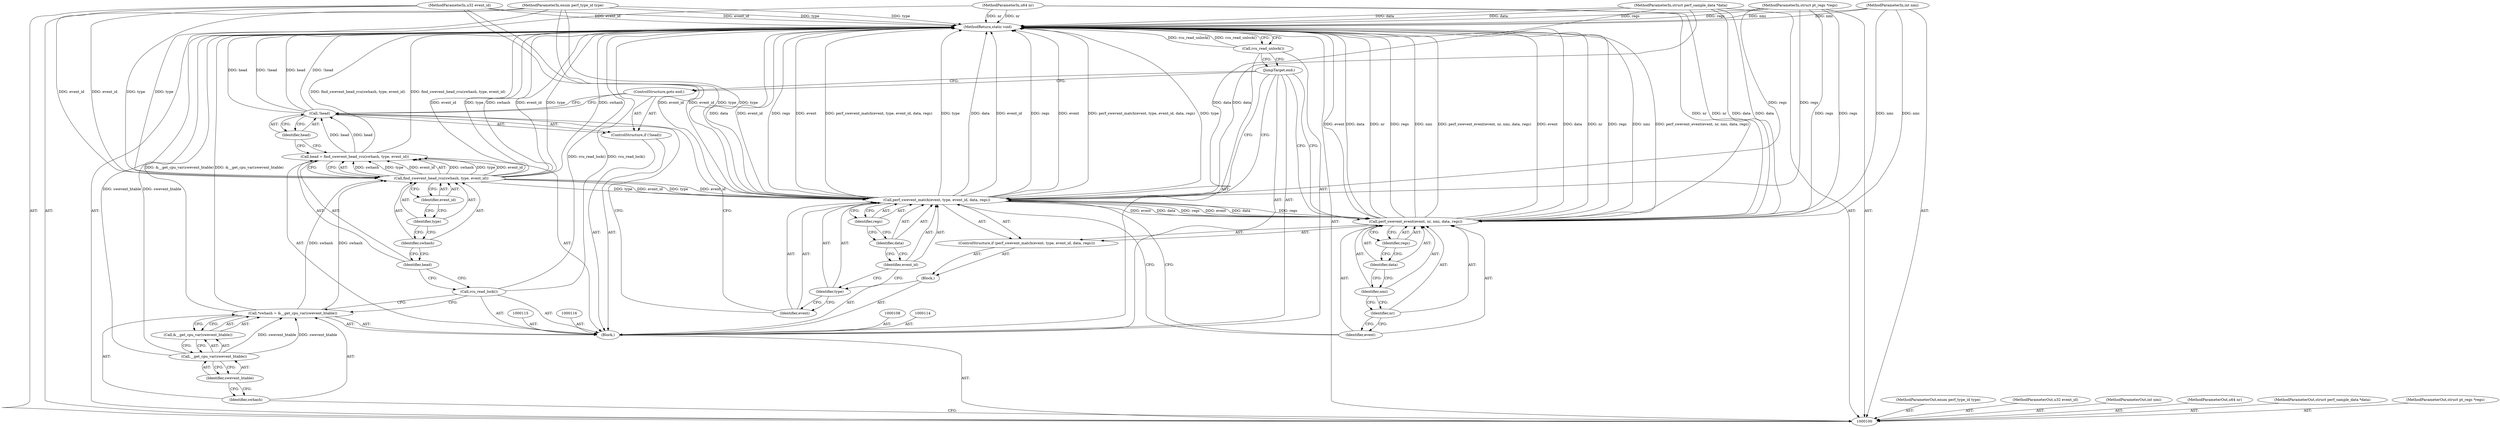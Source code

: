digraph "1_linux_a8b0ca17b80e92faab46ee7179ba9e99ccb61233_55" {
"1000144" [label="(MethodReturn,static void)"];
"1000101" [label="(MethodParameterIn,enum perf_type_id type)"];
"1000204" [label="(MethodParameterOut,enum perf_type_id type)"];
"1000102" [label="(MethodParameterIn,u32 event_id)"];
"1000205" [label="(MethodParameterOut,u32 event_id)"];
"1000117" [label="(Call,rcu_read_lock())"];
"1000118" [label="(Call,head = find_swevent_head_rcu(swhash, type, event_id))"];
"1000119" [label="(Identifier,head)"];
"1000121" [label="(Identifier,swhash)"];
"1000122" [label="(Identifier,type)"];
"1000123" [label="(Identifier,event_id)"];
"1000120" [label="(Call,find_swevent_head_rcu(swhash, type, event_id))"];
"1000124" [label="(ControlStructure,if (!head))"];
"1000125" [label="(Call,!head)"];
"1000126" [label="(Identifier,head)"];
"1000127" [label="(ControlStructure,goto end;)"];
"1000128" [label="(Block,)"];
"1000131" [label="(Identifier,event)"];
"1000129" [label="(ControlStructure,if (perf_swevent_match(event, type, event_id, data, regs)))"];
"1000132" [label="(Identifier,type)"];
"1000133" [label="(Identifier,event_id)"];
"1000134" [label="(Identifier,data)"];
"1000135" [label="(Identifier,regs)"];
"1000130" [label="(Call,perf_swevent_match(event, type, event_id, data, regs))"];
"1000137" [label="(Identifier,event)"];
"1000138" [label="(Identifier,nr)"];
"1000136" [label="(Call,perf_swevent_event(event, nr, nmi, data, regs))"];
"1000139" [label="(Identifier,nmi)"];
"1000140" [label="(Identifier,data)"];
"1000141" [label="(Identifier,regs)"];
"1000104" [label="(MethodParameterIn,int nmi)"];
"1000207" [label="(MethodParameterOut,int nmi)"];
"1000103" [label="(MethodParameterIn,u64 nr)"];
"1000206" [label="(MethodParameterOut,u64 nr)"];
"1000142" [label="(JumpTarget,end:)"];
"1000143" [label="(Call,rcu_read_unlock())"];
"1000105" [label="(MethodParameterIn,struct perf_sample_data *data)"];
"1000208" [label="(MethodParameterOut,struct perf_sample_data *data)"];
"1000106" [label="(MethodParameterIn,struct pt_regs *regs)"];
"1000209" [label="(MethodParameterOut,struct pt_regs *regs)"];
"1000107" [label="(Block,)"];
"1000109" [label="(Call,*swhash = &__get_cpu_var(swevent_htable))"];
"1000110" [label="(Identifier,swhash)"];
"1000111" [label="(Call,&__get_cpu_var(swevent_htable))"];
"1000112" [label="(Call,__get_cpu_var(swevent_htable))"];
"1000113" [label="(Identifier,swevent_htable)"];
"1000144" -> "1000100"  [label="AST: "];
"1000144" -> "1000143"  [label="CFG: "];
"1000117" -> "1000144"  [label="DDG: rcu_read_lock()"];
"1000125" -> "1000144"  [label="DDG: !head"];
"1000125" -> "1000144"  [label="DDG: head"];
"1000104" -> "1000144"  [label="DDG: nmi"];
"1000105" -> "1000144"  [label="DDG: data"];
"1000136" -> "1000144"  [label="DDG: data"];
"1000136" -> "1000144"  [label="DDG: nr"];
"1000136" -> "1000144"  [label="DDG: regs"];
"1000136" -> "1000144"  [label="DDG: nmi"];
"1000136" -> "1000144"  [label="DDG: perf_swevent_event(event, nr, nmi, data, regs)"];
"1000136" -> "1000144"  [label="DDG: event"];
"1000120" -> "1000144"  [label="DDG: swhash"];
"1000120" -> "1000144"  [label="DDG: event_id"];
"1000120" -> "1000144"  [label="DDG: type"];
"1000109" -> "1000144"  [label="DDG: &__get_cpu_var(swevent_htable)"];
"1000130" -> "1000144"  [label="DDG: event"];
"1000130" -> "1000144"  [label="DDG: perf_swevent_match(event, type, event_id, data, regs)"];
"1000130" -> "1000144"  [label="DDG: type"];
"1000130" -> "1000144"  [label="DDG: data"];
"1000130" -> "1000144"  [label="DDG: event_id"];
"1000130" -> "1000144"  [label="DDG: regs"];
"1000103" -> "1000144"  [label="DDG: nr"];
"1000102" -> "1000144"  [label="DDG: event_id"];
"1000112" -> "1000144"  [label="DDG: swevent_htable"];
"1000101" -> "1000144"  [label="DDG: type"];
"1000118" -> "1000144"  [label="DDG: find_swevent_head_rcu(swhash, type, event_id)"];
"1000143" -> "1000144"  [label="DDG: rcu_read_unlock()"];
"1000106" -> "1000144"  [label="DDG: regs"];
"1000101" -> "1000100"  [label="AST: "];
"1000101" -> "1000144"  [label="DDG: type"];
"1000101" -> "1000120"  [label="DDG: type"];
"1000101" -> "1000130"  [label="DDG: type"];
"1000204" -> "1000100"  [label="AST: "];
"1000102" -> "1000100"  [label="AST: "];
"1000102" -> "1000144"  [label="DDG: event_id"];
"1000102" -> "1000120"  [label="DDG: event_id"];
"1000102" -> "1000130"  [label="DDG: event_id"];
"1000205" -> "1000100"  [label="AST: "];
"1000117" -> "1000107"  [label="AST: "];
"1000117" -> "1000109"  [label="CFG: "];
"1000119" -> "1000117"  [label="CFG: "];
"1000117" -> "1000144"  [label="DDG: rcu_read_lock()"];
"1000118" -> "1000107"  [label="AST: "];
"1000118" -> "1000120"  [label="CFG: "];
"1000119" -> "1000118"  [label="AST: "];
"1000120" -> "1000118"  [label="AST: "];
"1000126" -> "1000118"  [label="CFG: "];
"1000118" -> "1000144"  [label="DDG: find_swevent_head_rcu(swhash, type, event_id)"];
"1000120" -> "1000118"  [label="DDG: swhash"];
"1000120" -> "1000118"  [label="DDG: type"];
"1000120" -> "1000118"  [label="DDG: event_id"];
"1000118" -> "1000125"  [label="DDG: head"];
"1000119" -> "1000118"  [label="AST: "];
"1000119" -> "1000117"  [label="CFG: "];
"1000121" -> "1000119"  [label="CFG: "];
"1000121" -> "1000120"  [label="AST: "];
"1000121" -> "1000119"  [label="CFG: "];
"1000122" -> "1000121"  [label="CFG: "];
"1000122" -> "1000120"  [label="AST: "];
"1000122" -> "1000121"  [label="CFG: "];
"1000123" -> "1000122"  [label="CFG: "];
"1000123" -> "1000120"  [label="AST: "];
"1000123" -> "1000122"  [label="CFG: "];
"1000120" -> "1000123"  [label="CFG: "];
"1000120" -> "1000118"  [label="AST: "];
"1000120" -> "1000123"  [label="CFG: "];
"1000121" -> "1000120"  [label="AST: "];
"1000122" -> "1000120"  [label="AST: "];
"1000123" -> "1000120"  [label="AST: "];
"1000118" -> "1000120"  [label="CFG: "];
"1000120" -> "1000144"  [label="DDG: swhash"];
"1000120" -> "1000144"  [label="DDG: event_id"];
"1000120" -> "1000144"  [label="DDG: type"];
"1000120" -> "1000118"  [label="DDG: swhash"];
"1000120" -> "1000118"  [label="DDG: type"];
"1000120" -> "1000118"  [label="DDG: event_id"];
"1000109" -> "1000120"  [label="DDG: swhash"];
"1000101" -> "1000120"  [label="DDG: type"];
"1000102" -> "1000120"  [label="DDG: event_id"];
"1000120" -> "1000130"  [label="DDG: type"];
"1000120" -> "1000130"  [label="DDG: event_id"];
"1000124" -> "1000107"  [label="AST: "];
"1000125" -> "1000124"  [label="AST: "];
"1000127" -> "1000124"  [label="AST: "];
"1000125" -> "1000124"  [label="AST: "];
"1000125" -> "1000126"  [label="CFG: "];
"1000126" -> "1000125"  [label="AST: "];
"1000127" -> "1000125"  [label="CFG: "];
"1000131" -> "1000125"  [label="CFG: "];
"1000125" -> "1000144"  [label="DDG: !head"];
"1000125" -> "1000144"  [label="DDG: head"];
"1000118" -> "1000125"  [label="DDG: head"];
"1000126" -> "1000125"  [label="AST: "];
"1000126" -> "1000118"  [label="CFG: "];
"1000125" -> "1000126"  [label="CFG: "];
"1000127" -> "1000124"  [label="AST: "];
"1000127" -> "1000125"  [label="CFG: "];
"1000142" -> "1000127"  [label="CFG: "];
"1000128" -> "1000107"  [label="AST: "];
"1000129" -> "1000128"  [label="AST: "];
"1000131" -> "1000130"  [label="AST: "];
"1000131" -> "1000125"  [label="CFG: "];
"1000132" -> "1000131"  [label="CFG: "];
"1000129" -> "1000128"  [label="AST: "];
"1000130" -> "1000129"  [label="AST: "];
"1000136" -> "1000129"  [label="AST: "];
"1000132" -> "1000130"  [label="AST: "];
"1000132" -> "1000131"  [label="CFG: "];
"1000133" -> "1000132"  [label="CFG: "];
"1000133" -> "1000130"  [label="AST: "];
"1000133" -> "1000132"  [label="CFG: "];
"1000134" -> "1000133"  [label="CFG: "];
"1000134" -> "1000130"  [label="AST: "];
"1000134" -> "1000133"  [label="CFG: "];
"1000135" -> "1000134"  [label="CFG: "];
"1000135" -> "1000130"  [label="AST: "];
"1000135" -> "1000134"  [label="CFG: "];
"1000130" -> "1000135"  [label="CFG: "];
"1000130" -> "1000129"  [label="AST: "];
"1000130" -> "1000135"  [label="CFG: "];
"1000131" -> "1000130"  [label="AST: "];
"1000132" -> "1000130"  [label="AST: "];
"1000133" -> "1000130"  [label="AST: "];
"1000134" -> "1000130"  [label="AST: "];
"1000135" -> "1000130"  [label="AST: "];
"1000137" -> "1000130"  [label="CFG: "];
"1000142" -> "1000130"  [label="CFG: "];
"1000130" -> "1000144"  [label="DDG: event"];
"1000130" -> "1000144"  [label="DDG: perf_swevent_match(event, type, event_id, data, regs)"];
"1000130" -> "1000144"  [label="DDG: type"];
"1000130" -> "1000144"  [label="DDG: data"];
"1000130" -> "1000144"  [label="DDG: event_id"];
"1000130" -> "1000144"  [label="DDG: regs"];
"1000120" -> "1000130"  [label="DDG: type"];
"1000120" -> "1000130"  [label="DDG: event_id"];
"1000101" -> "1000130"  [label="DDG: type"];
"1000102" -> "1000130"  [label="DDG: event_id"];
"1000105" -> "1000130"  [label="DDG: data"];
"1000106" -> "1000130"  [label="DDG: regs"];
"1000130" -> "1000136"  [label="DDG: event"];
"1000130" -> "1000136"  [label="DDG: data"];
"1000130" -> "1000136"  [label="DDG: regs"];
"1000137" -> "1000136"  [label="AST: "];
"1000137" -> "1000130"  [label="CFG: "];
"1000138" -> "1000137"  [label="CFG: "];
"1000138" -> "1000136"  [label="AST: "];
"1000138" -> "1000137"  [label="CFG: "];
"1000139" -> "1000138"  [label="CFG: "];
"1000136" -> "1000129"  [label="AST: "];
"1000136" -> "1000141"  [label="CFG: "];
"1000137" -> "1000136"  [label="AST: "];
"1000138" -> "1000136"  [label="AST: "];
"1000139" -> "1000136"  [label="AST: "];
"1000140" -> "1000136"  [label="AST: "];
"1000141" -> "1000136"  [label="AST: "];
"1000142" -> "1000136"  [label="CFG: "];
"1000136" -> "1000144"  [label="DDG: data"];
"1000136" -> "1000144"  [label="DDG: nr"];
"1000136" -> "1000144"  [label="DDG: regs"];
"1000136" -> "1000144"  [label="DDG: nmi"];
"1000136" -> "1000144"  [label="DDG: perf_swevent_event(event, nr, nmi, data, regs)"];
"1000136" -> "1000144"  [label="DDG: event"];
"1000130" -> "1000136"  [label="DDG: event"];
"1000130" -> "1000136"  [label="DDG: data"];
"1000130" -> "1000136"  [label="DDG: regs"];
"1000103" -> "1000136"  [label="DDG: nr"];
"1000104" -> "1000136"  [label="DDG: nmi"];
"1000105" -> "1000136"  [label="DDG: data"];
"1000106" -> "1000136"  [label="DDG: regs"];
"1000139" -> "1000136"  [label="AST: "];
"1000139" -> "1000138"  [label="CFG: "];
"1000140" -> "1000139"  [label="CFG: "];
"1000140" -> "1000136"  [label="AST: "];
"1000140" -> "1000139"  [label="CFG: "];
"1000141" -> "1000140"  [label="CFG: "];
"1000141" -> "1000136"  [label="AST: "];
"1000141" -> "1000140"  [label="CFG: "];
"1000136" -> "1000141"  [label="CFG: "];
"1000104" -> "1000100"  [label="AST: "];
"1000104" -> "1000144"  [label="DDG: nmi"];
"1000104" -> "1000136"  [label="DDG: nmi"];
"1000207" -> "1000100"  [label="AST: "];
"1000103" -> "1000100"  [label="AST: "];
"1000103" -> "1000144"  [label="DDG: nr"];
"1000103" -> "1000136"  [label="DDG: nr"];
"1000206" -> "1000100"  [label="AST: "];
"1000142" -> "1000107"  [label="AST: "];
"1000142" -> "1000136"  [label="CFG: "];
"1000142" -> "1000130"  [label="CFG: "];
"1000142" -> "1000127"  [label="CFG: "];
"1000143" -> "1000142"  [label="CFG: "];
"1000143" -> "1000107"  [label="AST: "];
"1000143" -> "1000142"  [label="CFG: "];
"1000144" -> "1000143"  [label="CFG: "];
"1000143" -> "1000144"  [label="DDG: rcu_read_unlock()"];
"1000105" -> "1000100"  [label="AST: "];
"1000105" -> "1000144"  [label="DDG: data"];
"1000105" -> "1000130"  [label="DDG: data"];
"1000105" -> "1000136"  [label="DDG: data"];
"1000208" -> "1000100"  [label="AST: "];
"1000106" -> "1000100"  [label="AST: "];
"1000106" -> "1000144"  [label="DDG: regs"];
"1000106" -> "1000130"  [label="DDG: regs"];
"1000106" -> "1000136"  [label="DDG: regs"];
"1000209" -> "1000100"  [label="AST: "];
"1000107" -> "1000100"  [label="AST: "];
"1000108" -> "1000107"  [label="AST: "];
"1000109" -> "1000107"  [label="AST: "];
"1000114" -> "1000107"  [label="AST: "];
"1000115" -> "1000107"  [label="AST: "];
"1000116" -> "1000107"  [label="AST: "];
"1000117" -> "1000107"  [label="AST: "];
"1000118" -> "1000107"  [label="AST: "];
"1000124" -> "1000107"  [label="AST: "];
"1000128" -> "1000107"  [label="AST: "];
"1000142" -> "1000107"  [label="AST: "];
"1000143" -> "1000107"  [label="AST: "];
"1000109" -> "1000107"  [label="AST: "];
"1000109" -> "1000111"  [label="CFG: "];
"1000110" -> "1000109"  [label="AST: "];
"1000111" -> "1000109"  [label="AST: "];
"1000117" -> "1000109"  [label="CFG: "];
"1000109" -> "1000144"  [label="DDG: &__get_cpu_var(swevent_htable)"];
"1000112" -> "1000109"  [label="DDG: swevent_htable"];
"1000109" -> "1000120"  [label="DDG: swhash"];
"1000110" -> "1000109"  [label="AST: "];
"1000110" -> "1000100"  [label="CFG: "];
"1000113" -> "1000110"  [label="CFG: "];
"1000111" -> "1000109"  [label="AST: "];
"1000111" -> "1000112"  [label="CFG: "];
"1000112" -> "1000111"  [label="AST: "];
"1000109" -> "1000111"  [label="CFG: "];
"1000112" -> "1000111"  [label="AST: "];
"1000112" -> "1000113"  [label="CFG: "];
"1000113" -> "1000112"  [label="AST: "];
"1000111" -> "1000112"  [label="CFG: "];
"1000112" -> "1000144"  [label="DDG: swevent_htable"];
"1000112" -> "1000109"  [label="DDG: swevent_htable"];
"1000113" -> "1000112"  [label="AST: "];
"1000113" -> "1000110"  [label="CFG: "];
"1000112" -> "1000113"  [label="CFG: "];
}
